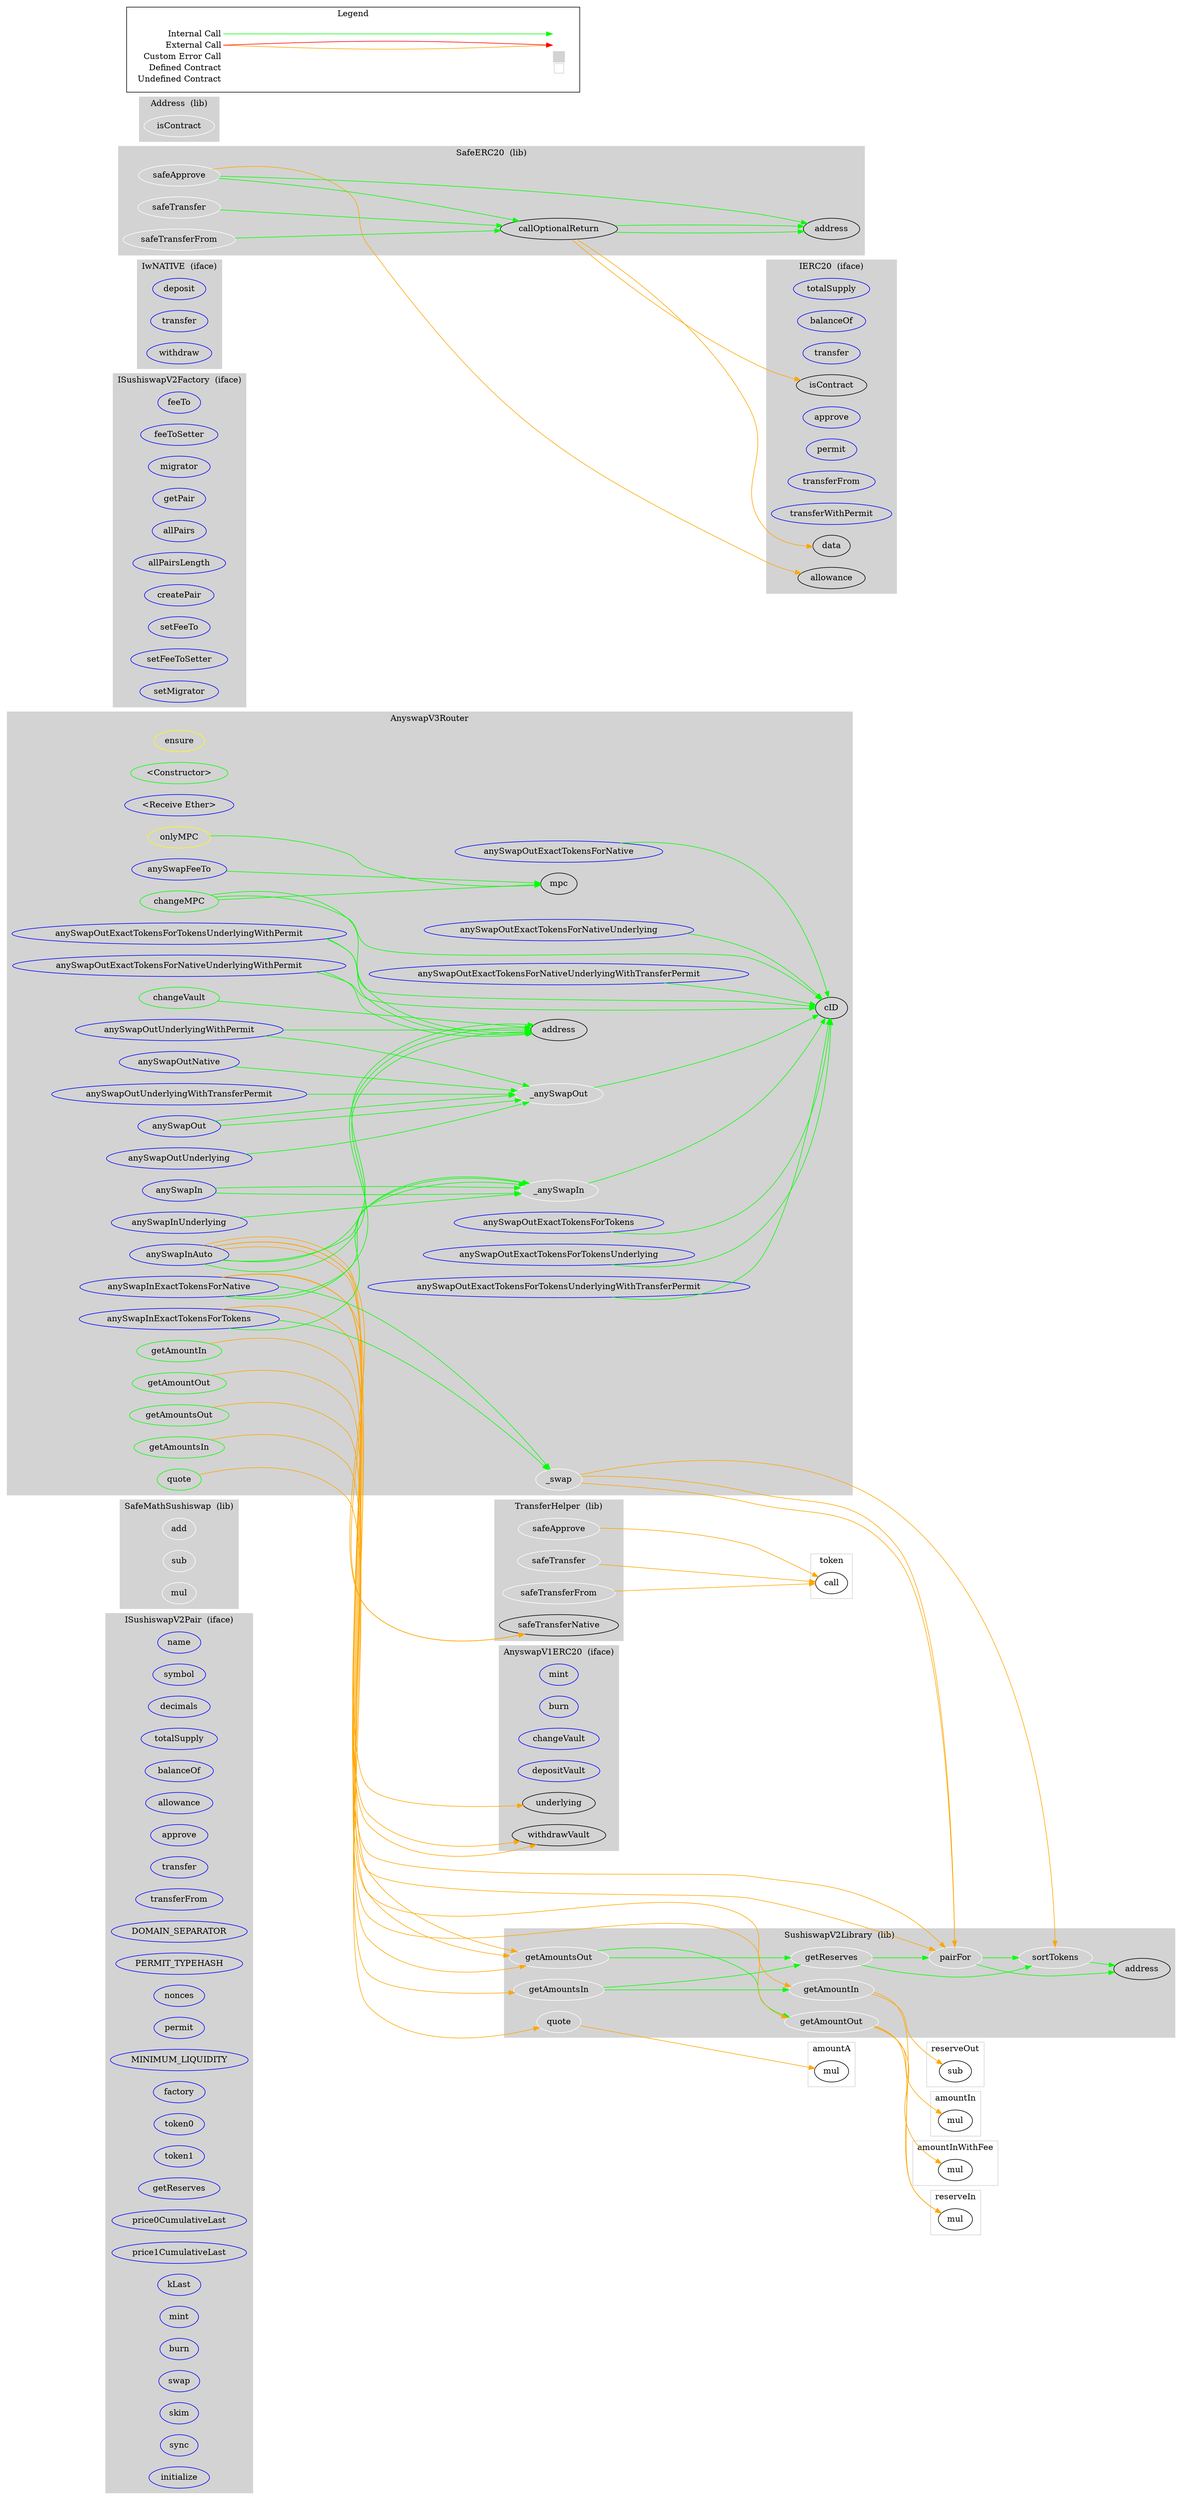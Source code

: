 digraph G {
  graph [ ratio = "auto", page = "100", compound =true ];
subgraph "clusterISushiswapV2Pair" {
  graph [ label = "ISushiswapV2Pair  (iface)", color = "lightgray", style = "filled", bgcolor = "lightgray" ];
  "ISushiswapV2Pair.name" [ label = "name", color = "blue" ];
  "ISushiswapV2Pair.symbol" [ label = "symbol", color = "blue" ];
  "ISushiswapV2Pair.decimals" [ label = "decimals", color = "blue" ];
  "ISushiswapV2Pair.totalSupply" [ label = "totalSupply", color = "blue" ];
  "ISushiswapV2Pair.balanceOf" [ label = "balanceOf", color = "blue" ];
  "ISushiswapV2Pair.allowance" [ label = "allowance", color = "blue" ];
  "ISushiswapV2Pair.approve" [ label = "approve", color = "blue" ];
  "ISushiswapV2Pair.transfer" [ label = "transfer", color = "blue" ];
  "ISushiswapV2Pair.transferFrom" [ label = "transferFrom", color = "blue" ];
  "ISushiswapV2Pair.DOMAIN_SEPARATOR" [ label = "DOMAIN_SEPARATOR", color = "blue" ];
  "ISushiswapV2Pair.PERMIT_TYPEHASH" [ label = "PERMIT_TYPEHASH", color = "blue" ];
  "ISushiswapV2Pair.nonces" [ label = "nonces", color = "blue" ];
  "ISushiswapV2Pair.permit" [ label = "permit", color = "blue" ];
  "ISushiswapV2Pair.MINIMUM_LIQUIDITY" [ label = "MINIMUM_LIQUIDITY", color = "blue" ];
  "ISushiswapV2Pair.factory" [ label = "factory", color = "blue" ];
  "ISushiswapV2Pair.token0" [ label = "token0", color = "blue" ];
  "ISushiswapV2Pair.token1" [ label = "token1", color = "blue" ];
  "ISushiswapV2Pair.getReserves" [ label = "getReserves", color = "blue" ];
  "ISushiswapV2Pair.price0CumulativeLast" [ label = "price0CumulativeLast", color = "blue" ];
  "ISushiswapV2Pair.price1CumulativeLast" [ label = "price1CumulativeLast", color = "blue" ];
  "ISushiswapV2Pair.kLast" [ label = "kLast", color = "blue" ];
  "ISushiswapV2Pair.mint" [ label = "mint", color = "blue" ];
  "ISushiswapV2Pair.burn" [ label = "burn", color = "blue" ];
  "ISushiswapV2Pair.swap" [ label = "swap", color = "blue" ];
  "ISushiswapV2Pair.skim" [ label = "skim", color = "blue" ];
  "ISushiswapV2Pair.sync" [ label = "sync", color = "blue" ];
  "ISushiswapV2Pair.initialize" [ label = "initialize", color = "blue" ];
}

subgraph "clusterSafeMathSushiswap" {
  graph [ label = "SafeMathSushiswap  (lib)", color = "lightgray", style = "filled", bgcolor = "lightgray" ];
  "SafeMathSushiswap.add" [ label = "add", color = "white" ];
  "SafeMathSushiswap.sub" [ label = "sub", color = "white" ];
  "SafeMathSushiswap.mul" [ label = "mul", color = "white" ];
}

subgraph "clusterSushiswapV2Library" {
  graph [ label = "SushiswapV2Library  (lib)", color = "lightgray", style = "filled", bgcolor = "lightgray" ];
  "SushiswapV2Library.sortTokens" [ label = "sortTokens", color = "white" ];
  "SushiswapV2Library.pairFor" [ label = "pairFor", color = "white" ];
  "SushiswapV2Library.getReserves" [ label = "getReserves", color = "white" ];
  "SushiswapV2Library.quote" [ label = "quote", color = "white" ];
  "SushiswapV2Library.getAmountOut" [ label = "getAmountOut", color = "white" ];
  "SushiswapV2Library.getAmountIn" [ label = "getAmountIn", color = "white" ];
  "SushiswapV2Library.getAmountsOut" [ label = "getAmountsOut", color = "white" ];
  "SushiswapV2Library.getAmountsIn" [ label = "getAmountsIn", color = "white" ];
  "SushiswapV2Library.address" [ label = "address" ];
}

subgraph "clusterTransferHelper" {
  graph [ label = "TransferHelper  (lib)", color = "lightgray", style = "filled", bgcolor = "lightgray" ];
  "TransferHelper.safeApprove" [ label = "safeApprove", color = "white" ];
  "TransferHelper.safeTransfer" [ label = "safeTransfer", color = "white" ];
  "TransferHelper.safeTransferFrom" [ label = "safeTransferFrom", color = "white" ];
  "TransferHelper.safeTransferNative" [ label = "safeTransferNative" ];
}

subgraph "clusterISushiswapV2Factory" {
  graph [ label = "ISushiswapV2Factory  (iface)", color = "lightgray", style = "filled", bgcolor = "lightgray" ];
  "ISushiswapV2Factory.feeTo" [ label = "feeTo", color = "blue" ];
  "ISushiswapV2Factory.feeToSetter" [ label = "feeToSetter", color = "blue" ];
  "ISushiswapV2Factory.migrator" [ label = "migrator", color = "blue" ];
  "ISushiswapV2Factory.getPair" [ label = "getPair", color = "blue" ];
  "ISushiswapV2Factory.allPairs" [ label = "allPairs", color = "blue" ];
  "ISushiswapV2Factory.allPairsLength" [ label = "allPairsLength", color = "blue" ];
  "ISushiswapV2Factory.createPair" [ label = "createPair", color = "blue" ];
  "ISushiswapV2Factory.setFeeTo" [ label = "setFeeTo", color = "blue" ];
  "ISushiswapV2Factory.setFeeToSetter" [ label = "setFeeToSetter", color = "blue" ];
  "ISushiswapV2Factory.setMigrator" [ label = "setMigrator", color = "blue" ];
}

subgraph "clusterIwNATIVE" {
  graph [ label = "IwNATIVE  (iface)", color = "lightgray", style = "filled", bgcolor = "lightgray" ];
  "IwNATIVE.deposit" [ label = "deposit", color = "blue" ];
  "IwNATIVE.transfer" [ label = "transfer", color = "blue" ];
  "IwNATIVE.withdraw" [ label = "withdraw", color = "blue" ];
}

subgraph "clusterAnyswapV1ERC20" {
  graph [ label = "AnyswapV1ERC20  (iface)", color = "lightgray", style = "filled", bgcolor = "lightgray" ];
  "AnyswapV1ERC20.mint" [ label = "mint", color = "blue" ];
  "AnyswapV1ERC20.burn" [ label = "burn", color = "blue" ];
  "AnyswapV1ERC20.changeVault" [ label = "changeVault", color = "blue" ];
  "AnyswapV1ERC20.depositVault" [ label = "depositVault", color = "blue" ];
  "AnyswapV1ERC20.withdrawVault" [ label = "withdrawVault" ];
  "AnyswapV1ERC20.underlying" [ label = "underlying" ];
}

subgraph "clusterIERC20" {
  graph [ label = "IERC20  (iface)", color = "lightgray", style = "filled", bgcolor = "lightgray" ];
  "IERC20.totalSupply" [ label = "totalSupply", color = "blue" ];
  "IERC20.balanceOf" [ label = "balanceOf", color = "blue" ];
  "IERC20.transfer" [ label = "transfer", color = "blue" ];
  "IERC20.allowance" [ label = "allowance" ];
  "IERC20.approve" [ label = "approve", color = "blue" ];
  "IERC20.permit" [ label = "permit", color = "blue" ];
  "IERC20.transferFrom" [ label = "transferFrom", color = "blue" ];
  "IERC20.transferWithPermit" [ label = "transferWithPermit", color = "blue" ];
  "IERC20.isContract" [ label = "isContract" ];
  "IERC20.data" [ label = "data" ];
}

subgraph "clusterAddress" {
  graph [ label = "Address  (lib)", color = "lightgray", style = "filled", bgcolor = "lightgray" ];
  "Address.isContract" [ label = "isContract", color = "white" ];
}

subgraph "clusterSafeERC20" {
  graph [ label = "SafeERC20  (lib)", color = "lightgray", style = "filled", bgcolor = "lightgray" ];
  "SafeERC20.safeTransfer" [ label = "safeTransfer", color = "white" ];
  "SafeERC20.safeTransferFrom" [ label = "safeTransferFrom", color = "white" ];
  "SafeERC20.safeApprove" [ label = "safeApprove", color = "white" ];
  "SafeERC20.callOptionalReturn" [ label = "callOptionalReturn" ];
  "SafeERC20.address" [ label = "address" ];
}

subgraph "clusterAnyswapV3Router" {
  graph [ label = "AnyswapV3Router", color = "lightgray", style = "filled", bgcolor = "lightgray" ];
  "AnyswapV3Router.ensure" [ label = "ensure", color = "yellow" ];
  "AnyswapV3Router.<Constructor>" [ label = "<Constructor>", color = "green" ];
  "AnyswapV3Router.<Receive Ether>" [ label = "<Receive Ether>", color = "blue" ];
  "AnyswapV3Router.onlyMPC" [ label = "onlyMPC", color = "yellow" ];
  "AnyswapV3Router.mpc" [ label = "mpc" ];
  "AnyswapV3Router.cID" [ label = "cID" ];
  "AnyswapV3Router.changeMPC" [ label = "changeMPC", color = "green" ];
  "AnyswapV3Router.changeVault" [ label = "changeVault", color = "green" ];
  "AnyswapV3Router._anySwapOut" [ label = "_anySwapOut", color = "white" ];
  "AnyswapV3Router.anySwapOut" [ label = "anySwapOut", color = "blue" ];
  "AnyswapV3Router.anySwapOutUnderlying" [ label = "anySwapOutUnderlying", color = "blue" ];
  "AnyswapV3Router.anySwapOutNative" [ label = "anySwapOutNative", color = "blue" ];
  "AnyswapV3Router.anySwapOutUnderlyingWithPermit" [ label = "anySwapOutUnderlyingWithPermit", color = "blue" ];
  "AnyswapV3Router.anySwapOutUnderlyingWithTransferPermit" [ label = "anySwapOutUnderlyingWithTransferPermit", color = "blue" ];
  "AnyswapV3Router._anySwapIn" [ label = "_anySwapIn", color = "white" ];
  "AnyswapV3Router.anySwapIn" [ label = "anySwapIn", color = "blue" ];
  "AnyswapV3Router.anySwapInUnderlying" [ label = "anySwapInUnderlying", color = "blue" ];
  "AnyswapV3Router.anySwapInAuto" [ label = "anySwapInAuto", color = "blue" ];
  "AnyswapV3Router.anySwapFeeTo" [ label = "anySwapFeeTo", color = "blue" ];
  "AnyswapV3Router._swap" [ label = "_swap", color = "white" ];
  "AnyswapV3Router.anySwapOutExactTokensForTokens" [ label = "anySwapOutExactTokensForTokens", color = "blue" ];
  "AnyswapV3Router.anySwapOutExactTokensForTokensUnderlying" [ label = "anySwapOutExactTokensForTokensUnderlying", color = "blue" ];
  "AnyswapV3Router.anySwapOutExactTokensForTokensUnderlyingWithPermit" [ label = "anySwapOutExactTokensForTokensUnderlyingWithPermit", color = "blue" ];
  "AnyswapV3Router.anySwapOutExactTokensForTokensUnderlyingWithTransferPermit" [ label = "anySwapOutExactTokensForTokensUnderlyingWithTransferPermit", color = "blue" ];
  "AnyswapV3Router.anySwapInExactTokensForTokens" [ label = "anySwapInExactTokensForTokens", color = "blue" ];
  "AnyswapV3Router.anySwapOutExactTokensForNative" [ label = "anySwapOutExactTokensForNative", color = "blue" ];
  "AnyswapV3Router.anySwapOutExactTokensForNativeUnderlying" [ label = "anySwapOutExactTokensForNativeUnderlying", color = "blue" ];
  "AnyswapV3Router.anySwapOutExactTokensForNativeUnderlyingWithPermit" [ label = "anySwapOutExactTokensForNativeUnderlyingWithPermit", color = "blue" ];
  "AnyswapV3Router.anySwapOutExactTokensForNativeUnderlyingWithTransferPermit" [ label = "anySwapOutExactTokensForNativeUnderlyingWithTransferPermit", color = "blue" ];
  "AnyswapV3Router.anySwapInExactTokensForNative" [ label = "anySwapInExactTokensForNative", color = "blue" ];
  "AnyswapV3Router.quote" [ label = "quote", color = "green" ];
  "AnyswapV3Router.getAmountOut" [ label = "getAmountOut", color = "green" ];
  "AnyswapV3Router.getAmountIn" [ label = "getAmountIn", color = "green" ];
  "AnyswapV3Router.getAmountsOut" [ label = "getAmountsOut", color = "green" ];
  "AnyswapV3Router.getAmountsIn" [ label = "getAmountsIn", color = "green" ];
  "AnyswapV3Router.address" [ label = "address" ];
}

subgraph "clusteramountA" {
  graph [ label = "amountA", color = "lightgray" ];
  "amountA.mul" [ label = "mul" ];
}

subgraph "clusteramountIn" {
  graph [ label = "amountIn", color = "lightgray" ];
  "amountIn.mul" [ label = "mul" ];
}

subgraph "clusteramountInWithFee" {
  graph [ label = "amountInWithFee", color = "lightgray" ];
  "amountInWithFee.mul" [ label = "mul" ];
}

subgraph "clusterreserveIn" {
  graph [ label = "reserveIn", color = "lightgray" ];
  "reserveIn.mul" [ label = "mul" ];
}

subgraph "clusterreserveOut" {
  graph [ label = "reserveOut", color = "lightgray" ];
  "reserveOut.sub" [ label = "sub" ];
}

subgraph "clustertoken" {
  graph [ label = "token", color = "lightgray" ];
  "token.call" [ label = "call" ];
}

  "SushiswapV2Library.sortTokens";
  "SushiswapV2Library.address";
  "SushiswapV2Library.pairFor";
  "SushiswapV2Library.getReserves";
  "SushiswapV2Library.quote";
  "amountA.mul";
  "SushiswapV2Library.getAmountOut";
  "amountIn.mul";
  "amountInWithFee.mul";
  "reserveIn.mul";
  "SushiswapV2Library.getAmountIn";
  "reserveOut.sub";
  "SushiswapV2Library.getAmountsOut";
  "SushiswapV2Library.getAmountsIn";
  "TransferHelper.safeApprove";
  "token.call";
  "TransferHelper.safeTransfer";
  "TransferHelper.safeTransferFrom";
  "SafeERC20.safeTransfer";
  "SafeERC20.callOptionalReturn";
  "SafeERC20.safeTransferFrom";
  "SafeERC20.safeApprove";
  "IERC20.allowance";
  "SafeERC20.address";
  "IERC20.isContract";
  "IERC20.data";
  "AnyswapV3Router.onlyMPC";
  "AnyswapV3Router.mpc";
  "AnyswapV3Router.changeMPC";
  "AnyswapV3Router.address";
  "AnyswapV3Router.cID";
  "AnyswapV3Router.changeVault";
  "AnyswapV3Router._anySwapOut";
  "AnyswapV3Router.anySwapOut";
  "AnyswapV3Router.anySwapOutUnderlying";
  "AnyswapV3Router.anySwapOutNative";
  "AnyswapV3Router.anySwapOutUnderlyingWithPermit";
  "AnyswapV3Router.anySwapOutUnderlyingWithTransferPermit";
  "AnyswapV3Router._anySwapIn";
  "AnyswapV3Router.anySwapIn";
  "AnyswapV3Router.anySwapInUnderlying";
  "AnyswapV3Router.anySwapInAuto";
  "AnyswapV1ERC20.underlying";
  "AnyswapV1ERC20.withdrawVault";
  "TransferHelper.safeTransferNative";
  "AnyswapV3Router.anySwapFeeTo";
  "AnyswapV3Router._swap";
  "AnyswapV3Router.anySwapOutExactTokensForTokens";
  "AnyswapV3Router.anySwapOutExactTokensForTokensUnderlying";
  "AnyswapV3Router.anySwapOutExactTokensForTokensUnderlyingWithPermit";
  "AnyswapV3Router.anySwapOutExactTokensForTokensUnderlyingWithTransferPermit";
  "AnyswapV3Router.anySwapInExactTokensForTokens";
  "AnyswapV3Router.anySwapOutExactTokensForNative";
  "AnyswapV3Router.anySwapOutExactTokensForNativeUnderlying";
  "AnyswapV3Router.anySwapOutExactTokensForNativeUnderlyingWithPermit";
  "AnyswapV3Router.anySwapOutExactTokensForNativeUnderlyingWithTransferPermit";
  "AnyswapV3Router.anySwapInExactTokensForNative";
  "AnyswapV3Router.quote";
  "AnyswapV3Router.getAmountOut";
  "AnyswapV3Router.getAmountIn";
  "AnyswapV3Router.getAmountsOut";
  "AnyswapV3Router.getAmountsIn";
  "SushiswapV2Library.sortTokens" -> "SushiswapV2Library.address" [ color = "green" ];
  "SushiswapV2Library.pairFor" -> "SushiswapV2Library.sortTokens" [ color = "green" ];
  "SushiswapV2Library.pairFor" -> "SushiswapV2Library.address" [ color = "green" ];
  "SushiswapV2Library.getReserves" -> "SushiswapV2Library.sortTokens" [ color = "green" ];
  "SushiswapV2Library.getReserves" -> "SushiswapV2Library.pairFor" [ color = "green" ];
  "SushiswapV2Library.quote" -> "amountA.mul" [ color = "orange" ];
  "SushiswapV2Library.getAmountOut" -> "amountIn.mul" [ color = "orange" ];
  "SushiswapV2Library.getAmountOut" -> "amountInWithFee.mul" [ color = "orange" ];
  "SushiswapV2Library.getAmountOut" -> "reserveIn.mul" [ color = "orange" ];
  "SushiswapV2Library.getAmountIn" -> "reserveIn.mul" [ color = "orange" ];
  "SushiswapV2Library.getAmountIn" -> "reserveOut.sub" [ color = "orange" ];
  "SushiswapV2Library.getAmountsOut" -> "SushiswapV2Library.getReserves" [ color = "green" ];
  "SushiswapV2Library.getAmountsOut" -> "SushiswapV2Library.getAmountOut" [ color = "green" ];
  "SushiswapV2Library.getAmountsIn" -> "SushiswapV2Library.getReserves" [ color = "green" ];
  "SushiswapV2Library.getAmountsIn" -> "SushiswapV2Library.getAmountIn" [ color = "green" ];
  "TransferHelper.safeApprove" -> "token.call" [ color = "orange" ];
  "TransferHelper.safeTransfer" -> "token.call" [ color = "orange" ];
  "TransferHelper.safeTransferFrom" -> "token.call" [ color = "orange" ];
  "SafeERC20.safeTransfer" -> "SafeERC20.callOptionalReturn" [ color = "green" ];
  "SafeERC20.safeTransferFrom" -> "SafeERC20.callOptionalReturn" [ color = "green" ];
  "SafeERC20.safeApprove" -> "IERC20.allowance" [ color = "orange" ];
  "SafeERC20.safeApprove" -> "SafeERC20.address" [ color = "green" ];
  "SafeERC20.safeApprove" -> "SafeERC20.callOptionalReturn" [ color = "green" ];
  "SafeERC20.callOptionalReturn" -> "IERC20.isContract" [ color = "orange" ];
  "SafeERC20.callOptionalReturn" -> "SafeERC20.address" [ color = "green" ];
  "SafeERC20.callOptionalReturn" -> "IERC20.data" [ color = "orange" ];
  "SafeERC20.callOptionalReturn" -> "SafeERC20.address" [ color = "green" ];
  "AnyswapV3Router.onlyMPC" -> "AnyswapV3Router.mpc" [ color = "green" ];
  "AnyswapV3Router.changeMPC" -> "AnyswapV3Router.address" [ color = "green" ];
  "AnyswapV3Router.changeMPC" -> "AnyswapV3Router.mpc" [ color = "green" ];
  "AnyswapV3Router.changeMPC" -> "AnyswapV3Router.cID" [ color = "green" ];
  "AnyswapV3Router.changeVault" -> "AnyswapV3Router.address" [ color = "green" ];
  "AnyswapV3Router._anySwapOut" -> "AnyswapV3Router.cID" [ color = "green" ];
  "AnyswapV3Router.anySwapOut" -> "AnyswapV3Router._anySwapOut" [ color = "green" ];
  "AnyswapV3Router.anySwapOutUnderlying" -> "AnyswapV3Router._anySwapOut" [ color = "green" ];
  "AnyswapV3Router.anySwapOutNative" -> "AnyswapV3Router._anySwapOut" [ color = "green" ];
  "AnyswapV3Router.anySwapOutUnderlyingWithPermit" -> "AnyswapV3Router.address" [ color = "green" ];
  "AnyswapV3Router.anySwapOutUnderlyingWithPermit" -> "AnyswapV3Router._anySwapOut" [ color = "green" ];
  "AnyswapV3Router.anySwapOutUnderlyingWithTransferPermit" -> "AnyswapV3Router._anySwapOut" [ color = "green" ];
  "AnyswapV3Router.anySwapOut" -> "AnyswapV3Router._anySwapOut" [ color = "green" ];
  "AnyswapV3Router._anySwapIn" -> "AnyswapV3Router.cID" [ color = "green" ];
  "AnyswapV3Router.anySwapIn" -> "AnyswapV3Router._anySwapIn" [ color = "green" ];
  "AnyswapV3Router.anySwapInUnderlying" -> "AnyswapV3Router._anySwapIn" [ color = "green" ];
  "AnyswapV3Router.anySwapInAuto" -> "AnyswapV3Router._anySwapIn" [ color = "green" ];
  "AnyswapV3Router.anySwapInAuto" -> "AnyswapV1ERC20.underlying" [ color = "orange" ];
  "AnyswapV3Router.anySwapInAuto" -> "AnyswapV3Router.address" [ color = "green" ];
  "AnyswapV3Router.anySwapInAuto" -> "AnyswapV1ERC20.withdrawVault" [ color = "orange" ];
  "AnyswapV3Router.anySwapInAuto" -> "AnyswapV3Router.address" [ color = "green" ];
  "AnyswapV3Router.anySwapInAuto" -> "TransferHelper.safeTransferNative" [ color = "orange" ];
  "AnyswapV3Router.anySwapInAuto" -> "AnyswapV1ERC20.withdrawVault" [ color = "orange" ];
  "AnyswapV3Router.anySwapFeeTo" -> "AnyswapV3Router.mpc" [ color = "green" ];
  "AnyswapV3Router.anySwapIn" -> "AnyswapV3Router._anySwapIn" [ color = "green" ];
  "AnyswapV3Router._swap" -> "SushiswapV2Library.sortTokens" [ color = "orange" ];
  "AnyswapV3Router._swap" -> "SushiswapV2Library.pairFor" [ color = "orange" ];
  "AnyswapV3Router._swap" -> "SushiswapV2Library.pairFor" [ color = "orange" ];
  "AnyswapV3Router.anySwapOutExactTokensForTokens" -> "AnyswapV3Router.cID" [ color = "green" ];
  "AnyswapV3Router.anySwapOutExactTokensForTokensUnderlying" -> "AnyswapV3Router.cID" [ color = "green" ];
  "AnyswapV3Router.anySwapOutExactTokensForTokensUnderlyingWithPermit" -> "AnyswapV3Router.address" [ color = "green" ];
  "AnyswapV3Router.anySwapOutExactTokensForTokensUnderlyingWithPermit" -> "AnyswapV3Router.cID" [ color = "green" ];
  "AnyswapV3Router.anySwapOutExactTokensForTokensUnderlyingWithTransferPermit" -> "AnyswapV3Router.cID" [ color = "green" ];
  "AnyswapV3Router.anySwapInExactTokensForTokens" -> "SushiswapV2Library.getAmountsOut" [ color = "orange" ];
  "AnyswapV3Router.anySwapInExactTokensForTokens" -> "AnyswapV3Router._anySwapIn" [ color = "green" ];
  "AnyswapV3Router.anySwapInExactTokensForTokens" -> "SushiswapV2Library.pairFor" [ color = "orange" ];
  "AnyswapV3Router.anySwapInExactTokensForTokens" -> "AnyswapV3Router._swap" [ color = "green" ];
  "AnyswapV3Router.anySwapOutExactTokensForNative" -> "AnyswapV3Router.cID" [ color = "green" ];
  "AnyswapV3Router.anySwapOutExactTokensForNativeUnderlying" -> "AnyswapV3Router.cID" [ color = "green" ];
  "AnyswapV3Router.anySwapOutExactTokensForNativeUnderlyingWithPermit" -> "AnyswapV3Router.address" [ color = "green" ];
  "AnyswapV3Router.anySwapOutExactTokensForNativeUnderlyingWithPermit" -> "AnyswapV3Router.cID" [ color = "green" ];
  "AnyswapV3Router.anySwapOutExactTokensForNativeUnderlyingWithTransferPermit" -> "AnyswapV3Router.cID" [ color = "green" ];
  "AnyswapV3Router.anySwapInExactTokensForNative" -> "SushiswapV2Library.getAmountsOut" [ color = "orange" ];
  "AnyswapV3Router.anySwapInExactTokensForNative" -> "AnyswapV3Router._anySwapIn" [ color = "green" ];
  "AnyswapV3Router.anySwapInExactTokensForNative" -> "SushiswapV2Library.pairFor" [ color = "orange" ];
  "AnyswapV3Router.anySwapInExactTokensForNative" -> "AnyswapV3Router._swap" [ color = "green" ];
  "AnyswapV3Router.anySwapInExactTokensForNative" -> "AnyswapV3Router.address" [ color = "green" ];
  "AnyswapV3Router.anySwapInExactTokensForNative" -> "TransferHelper.safeTransferNative" [ color = "orange" ];
  "AnyswapV3Router.quote" -> "SushiswapV2Library.quote" [ color = "orange" ];
  "AnyswapV3Router.getAmountOut" -> "SushiswapV2Library.getAmountOut" [ color = "orange" ];
  "AnyswapV3Router.getAmountIn" -> "SushiswapV2Library.getAmountIn" [ color = "orange" ];
  "AnyswapV3Router.getAmountsOut" -> "SushiswapV2Library.getAmountsOut" [ color = "orange" ];
  "AnyswapV3Router.getAmountsIn" -> "SushiswapV2Library.getAmountsIn" [ color = "orange" ];


rankdir=LR
node [shape=plaintext]
subgraph cluster_01 { 
label = "Legend";
key [label=<<table border="0" cellpadding="2" cellspacing="0" cellborder="0">
  <tr><td align="right" port="i1">Internal Call</td></tr>
  <tr><td align="right" port="i2">External Call</td></tr>
  <tr><td align="right" port="i2">Custom Error Call</td></tr>
  <tr><td align="right" port="i3">Defined Contract</td></tr>
  <tr><td align="right" port="i4">Undefined Contract</td></tr>
  </table>>]
key2 [label=<<table border="0" cellpadding="2" cellspacing="0" cellborder="0">
  <tr><td port="i1">&nbsp;&nbsp;&nbsp;</td></tr>
  <tr><td port="i2">&nbsp;&nbsp;&nbsp;</td></tr>
  <tr><td port="i3" bgcolor="lightgray">&nbsp;&nbsp;&nbsp;</td></tr>
  <tr><td port="i4">
    <table border="1" cellborder="0" cellspacing="0" cellpadding="7" color="lightgray">
      <tr>
       <td></td>
      </tr>
     </table>
  </td></tr>
  </table>>]
key:i1:e -> key2:i1:w [color="green"]
key:i2:e -> key2:i2:w [color="orange"]
key:i2:e -> key2:i2:w [color="red"]
}
}

